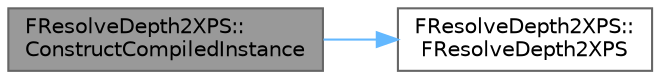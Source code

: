 digraph "FResolveDepth2XPS::ConstructCompiledInstance"
{
 // INTERACTIVE_SVG=YES
 // LATEX_PDF_SIZE
  bgcolor="transparent";
  edge [fontname=Helvetica,fontsize=10,labelfontname=Helvetica,labelfontsize=10];
  node [fontname=Helvetica,fontsize=10,shape=box,height=0.2,width=0.4];
  rankdir="LR";
  Node1 [id="Node000001",label="FResolveDepth2XPS::\lConstructCompiledInstance",height=0.2,width=0.4,color="gray40", fillcolor="grey60", style="filled", fontcolor="black",tooltip=" "];
  Node1 -> Node2 [id="edge1_Node000001_Node000002",color="steelblue1",style="solid",tooltip=" "];
  Node2 [id="Node000002",label="FResolveDepth2XPS::\lFResolveDepth2XPS",height=0.2,width=0.4,color="grey40", fillcolor="white", style="filled",URL="$d0/d75/classFResolveDepth2XPS.html#afd2bdf6d77e745709c7022a0efdf39dd",tooltip=" "];
}
